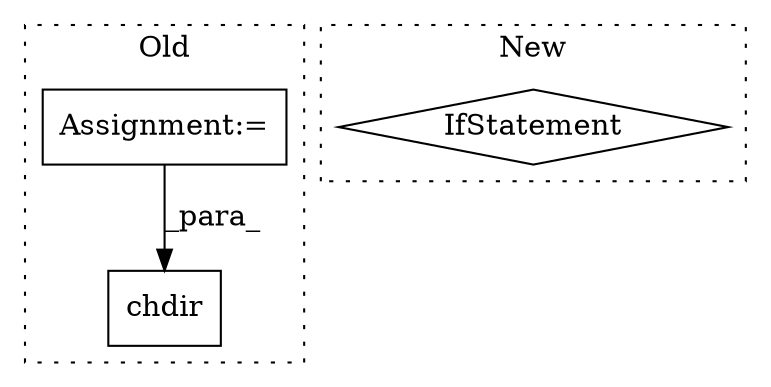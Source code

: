 digraph G {
subgraph cluster0 {
1 [label="chdir" a="32" s="13427,13444" l="6,1" shape="box"];
3 [label="Assignment:=" a="7" s="9688" l="1" shape="box"];
label = "Old";
style="dotted";
}
subgraph cluster1 {
2 [label="IfStatement" a="25" s="12366,12393" l="4,2" shape="diamond"];
label = "New";
style="dotted";
}
3 -> 1 [label="_para_"];
}